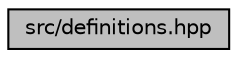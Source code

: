 digraph "src/definitions.hpp"
{
  edge [fontname="Helvetica",fontsize="10",labelfontname="Helvetica",labelfontsize="10"];
  node [fontname="Helvetica",fontsize="10",shape=record];
  Node1 [label="src/definitions.hpp",height=0.2,width=0.4,color="black", fillcolor="grey75", style="filled", fontcolor="black"];
}
